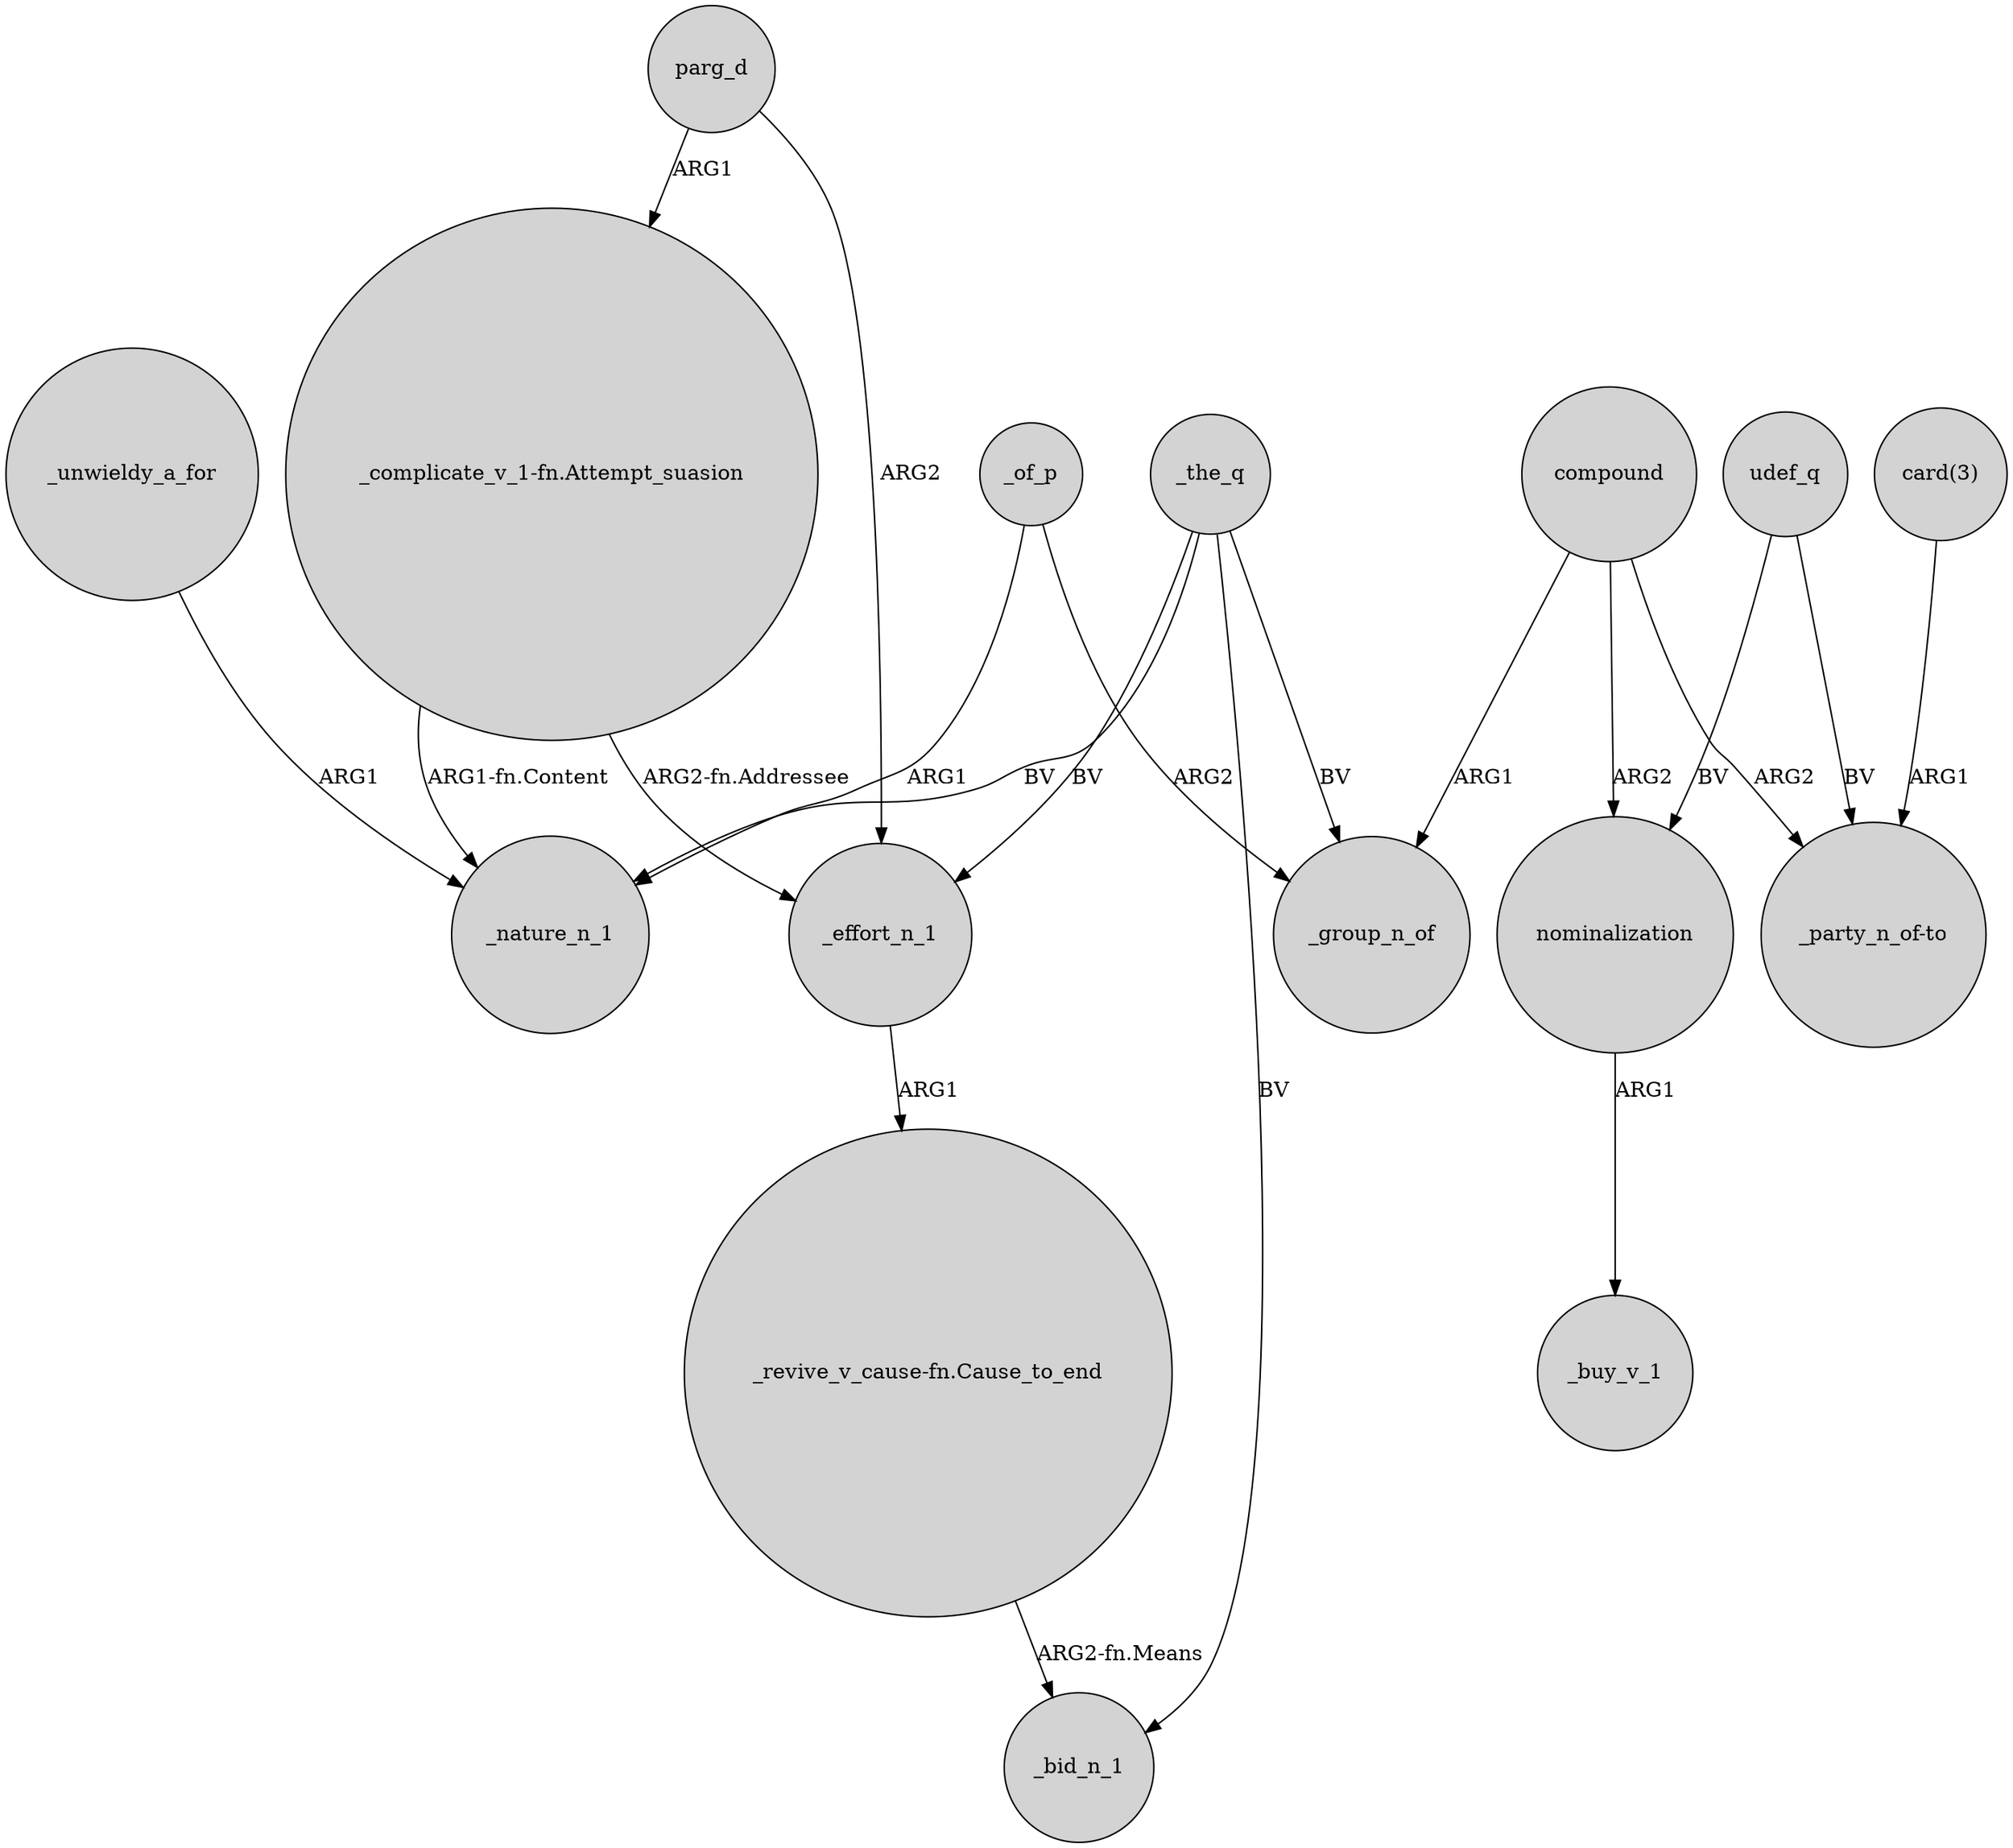 digraph {
	node [shape=circle style=filled]
	_of_p -> _nature_n_1 [label=ARG1]
	nominalization -> _buy_v_1 [label=ARG1]
	parg_d -> "_complicate_v_1-fn.Attempt_suasion" [label=ARG1]
	"_complicate_v_1-fn.Attempt_suasion" -> _nature_n_1 [label="ARG1-fn.Content"]
	_effort_n_1 -> "_revive_v_cause-fn.Cause_to_end" [label=ARG1]
	udef_q -> nominalization [label=BV]
	_the_q -> _nature_n_1 [label=BV]
	"card(3)" -> "_party_n_of-to" [label=ARG1]
	compound -> _group_n_of [label=ARG1]
	parg_d -> _effort_n_1 [label=ARG2]
	compound -> nominalization [label=ARG2]
	"_complicate_v_1-fn.Attempt_suasion" -> _effort_n_1 [label="ARG2-fn.Addressee"]
	_the_q -> _group_n_of [label=BV]
	"_revive_v_cause-fn.Cause_to_end" -> _bid_n_1 [label="ARG2-fn.Means"]
	_unwieldy_a_for -> _nature_n_1 [label=ARG1]
	_of_p -> _group_n_of [label=ARG2]
	compound -> "_party_n_of-to" [label=ARG2]
	udef_q -> "_party_n_of-to" [label=BV]
	_the_q -> _effort_n_1 [label=BV]
	_the_q -> _bid_n_1 [label=BV]
}
